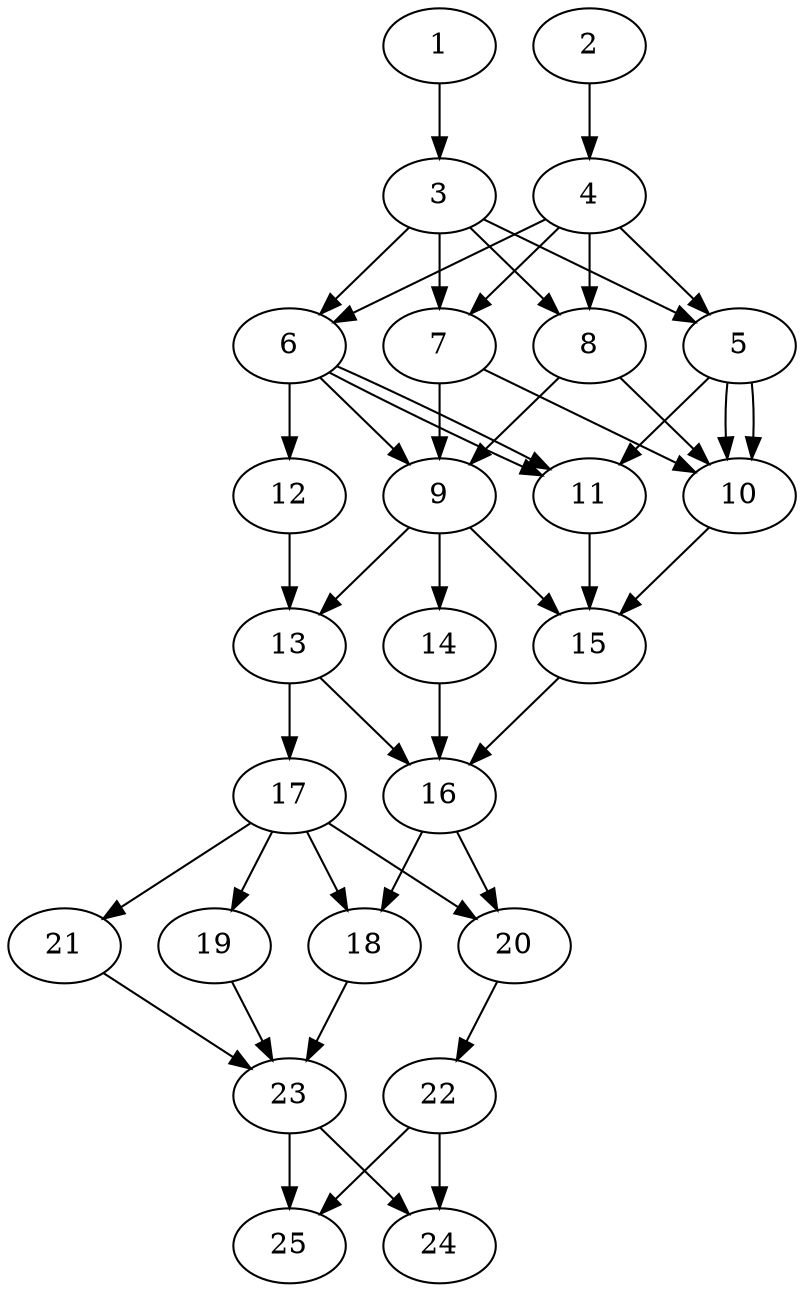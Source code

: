 // DAG automatically generated by daggen at Tue Aug  6 16:26:47 2019
// ./daggen --dot -n 25 --ccr 0.5 --fat 0.4 --regular 0.5 --density 0.8 --mindata 5242880 --maxdata 52428800 
digraph G {
  1 [size="89444352", alpha="0.18", expect_size="44722176"] 
  1 -> 3 [size ="44722176"]
  2 [size="43864064", alpha="0.06", expect_size="21932032"] 
  2 -> 4 [size ="21932032"]
  3 [size="20779008", alpha="0.02", expect_size="10389504"] 
  3 -> 5 [size ="10389504"]
  3 -> 6 [size ="10389504"]
  3 -> 7 [size ="10389504"]
  3 -> 8 [size ="10389504"]
  4 [size="85368832", alpha="0.13", expect_size="42684416"] 
  4 -> 5 [size ="42684416"]
  4 -> 6 [size ="42684416"]
  4 -> 7 [size ="42684416"]
  4 -> 8 [size ="42684416"]
  5 [size="45856768", alpha="0.17", expect_size="22928384"] 
  5 -> 10 [size ="22928384"]
  5 -> 10 [size ="22928384"]
  5 -> 11 [size ="22928384"]
  6 [size="46944256", alpha="0.04", expect_size="23472128"] 
  6 -> 9 [size ="23472128"]
  6 -> 11 [size ="23472128"]
  6 -> 11 [size ="23472128"]
  6 -> 12 [size ="23472128"]
  7 [size="67059712", alpha="0.20", expect_size="33529856"] 
  7 -> 9 [size ="33529856"]
  7 -> 10 [size ="33529856"]
  8 [size="34160640", alpha="0.06", expect_size="17080320"] 
  8 -> 9 [size ="17080320"]
  8 -> 10 [size ="17080320"]
  9 [size="28266496", alpha="0.20", expect_size="14133248"] 
  9 -> 13 [size ="14133248"]
  9 -> 14 [size ="14133248"]
  9 -> 15 [size ="14133248"]
  10 [size="73402368", alpha="0.09", expect_size="36701184"] 
  10 -> 15 [size ="36701184"]
  11 [size="59365376", alpha="0.12", expect_size="29682688"] 
  11 -> 15 [size ="29682688"]
  12 [size="50831360", alpha="0.14", expect_size="25415680"] 
  12 -> 13 [size ="25415680"]
  13 [size="79032320", alpha="0.08", expect_size="39516160"] 
  13 -> 16 [size ="39516160"]
  13 -> 17 [size ="39516160"]
  14 [size="87382016", alpha="0.03", expect_size="43691008"] 
  14 -> 16 [size ="43691008"]
  15 [size="53190656", alpha="0.05", expect_size="26595328"] 
  15 -> 16 [size ="26595328"]
  16 [size="39307264", alpha="0.18", expect_size="19653632"] 
  16 -> 18 [size ="19653632"]
  16 -> 20 [size ="19653632"]
  17 [size="58873856", alpha="0.12", expect_size="29436928"] 
  17 -> 18 [size ="29436928"]
  17 -> 19 [size ="29436928"]
  17 -> 20 [size ="29436928"]
  17 -> 21 [size ="29436928"]
  18 [size="57896960", alpha="0.11", expect_size="28948480"] 
  18 -> 23 [size ="28948480"]
  19 [size="87695360", alpha="0.10", expect_size="43847680"] 
  19 -> 23 [size ="43847680"]
  20 [size="87572480", alpha="0.06", expect_size="43786240"] 
  20 -> 22 [size ="43786240"]
  21 [size="37847040", alpha="0.19", expect_size="18923520"] 
  21 -> 23 [size ="18923520"]
  22 [size="95954944", alpha="0.19", expect_size="47977472"] 
  22 -> 24 [size ="47977472"]
  22 -> 25 [size ="47977472"]
  23 [size="65904640", alpha="0.01", expect_size="32952320"] 
  23 -> 24 [size ="32952320"]
  23 -> 25 [size ="32952320"]
  24 [size="10733568", alpha="0.19", expect_size="5366784"] 
  25 [size="22577152", alpha="0.04", expect_size="11288576"] 
}
